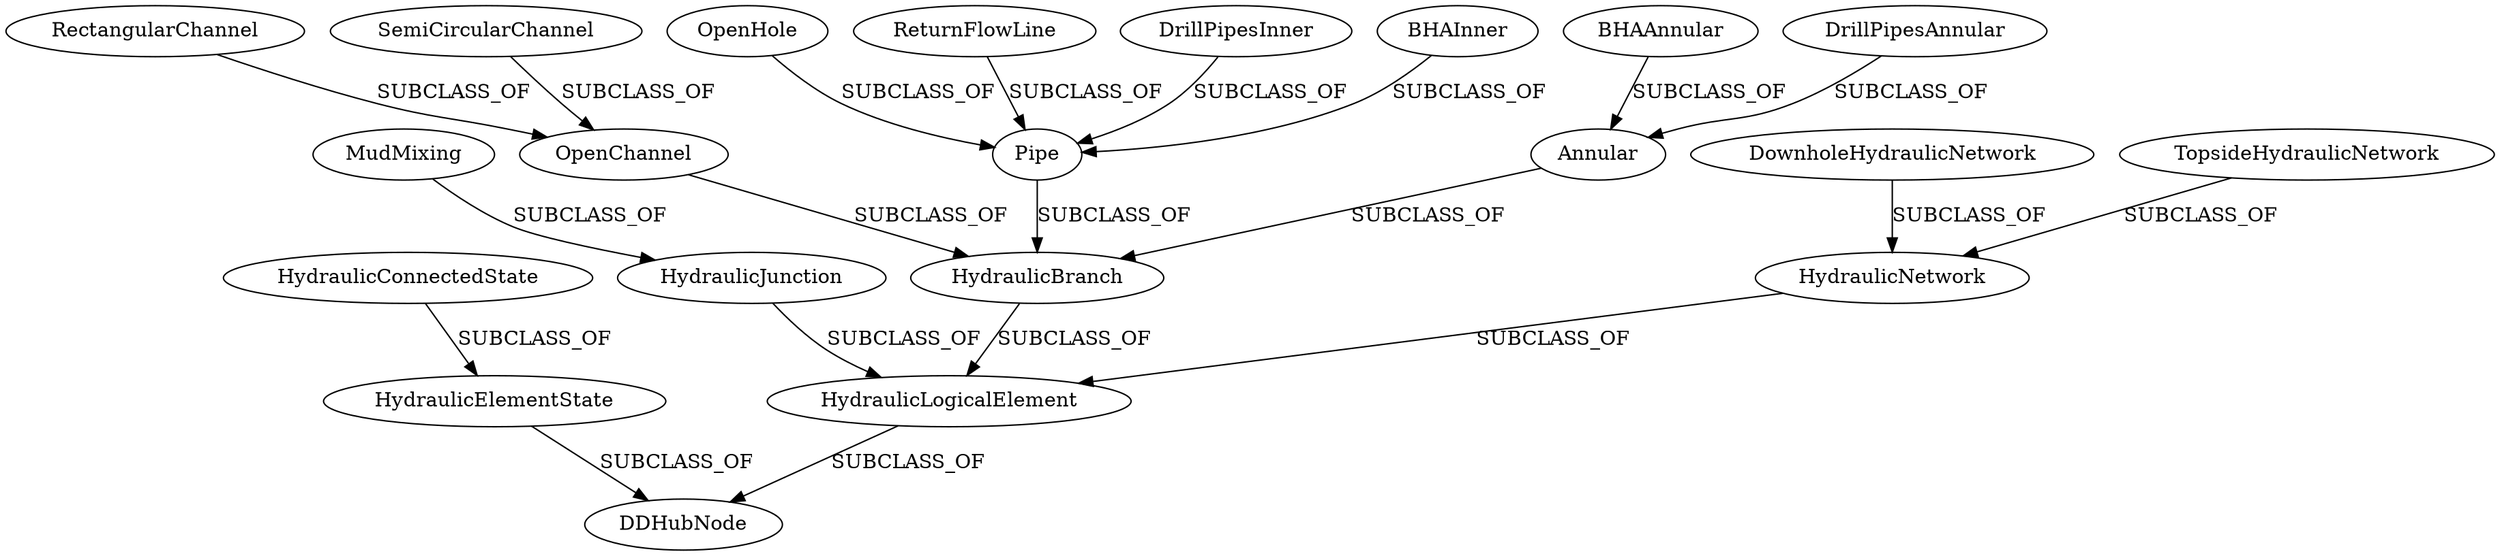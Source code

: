strict digraph  {
RectangularChannel;
HydraulicBranch;
OpenChannel;
DrillPipesInner;
BHAInner;
MudMixing;
HydraulicNetwork;
Annular;
HydraulicLogicalElement;
OpenHole;
DownholeHydraulicNetwork;
BHAAnnular;
HydraulicConnectedState;
TopsideHydraulicNetwork;
HydraulicJunction;
DDHubNode;
HydraulicElementState;
ReturnFlowLine;
DrillPipesAnnular;
SemiCircularChannel;
Pipe;
RectangularChannel -> OpenChannel  [label=SUBCLASS_OF];
HydraulicBranch -> HydraulicLogicalElement  [label=SUBCLASS_OF];
OpenChannel -> HydraulicBranch  [label=SUBCLASS_OF];
DrillPipesInner -> Pipe  [label=SUBCLASS_OF];
BHAInner -> Pipe  [label=SUBCLASS_OF];
MudMixing -> HydraulicJunction  [label=SUBCLASS_OF];
HydraulicNetwork -> HydraulicLogicalElement  [label=SUBCLASS_OF];
Annular -> HydraulicBranch  [label=SUBCLASS_OF];
HydraulicLogicalElement -> DDHubNode  [label=SUBCLASS_OF];
OpenHole -> Pipe  [label=SUBCLASS_OF];
DownholeHydraulicNetwork -> HydraulicNetwork  [label=SUBCLASS_OF];
BHAAnnular -> Annular  [label=SUBCLASS_OF];
HydraulicConnectedState -> HydraulicElementState  [label=SUBCLASS_OF];
TopsideHydraulicNetwork -> HydraulicNetwork  [label=SUBCLASS_OF];
HydraulicJunction -> HydraulicLogicalElement  [label=SUBCLASS_OF];
HydraulicElementState -> DDHubNode  [label=SUBCLASS_OF];
ReturnFlowLine -> Pipe  [label=SUBCLASS_OF];
DrillPipesAnnular -> Annular  [label=SUBCLASS_OF];
SemiCircularChannel -> OpenChannel  [label=SUBCLASS_OF];
Pipe -> HydraulicBranch  [label=SUBCLASS_OF];
}
